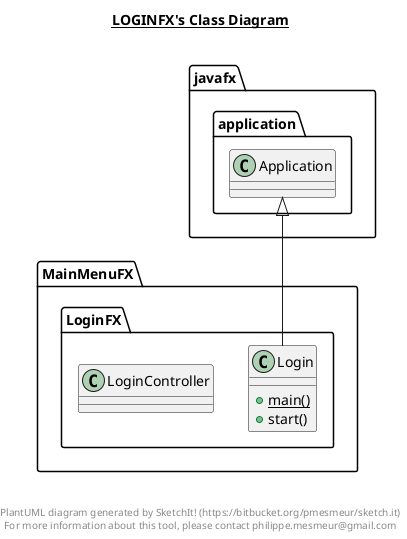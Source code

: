 @startuml

title __LOGINFX's Class Diagram__\n

  namespace MainMenuFX {
    namespace LoginFX {
      class MainMenuFX.LoginFX.Login {
          {static} + main()
          + start()
      }
    }
  }
  

  namespace MainMenuFX {
    namespace LoginFX {
      class MainMenuFX.LoginFX.LoginController {
      }
    }
  }
  

  MainMenuFX.LoginFX.Login -up-|> javafx.application.Application


right footer


PlantUML diagram generated by SketchIt! (https://bitbucket.org/pmesmeur/sketch.it)
For more information about this tool, please contact philippe.mesmeur@gmail.com
endfooter

@enduml
